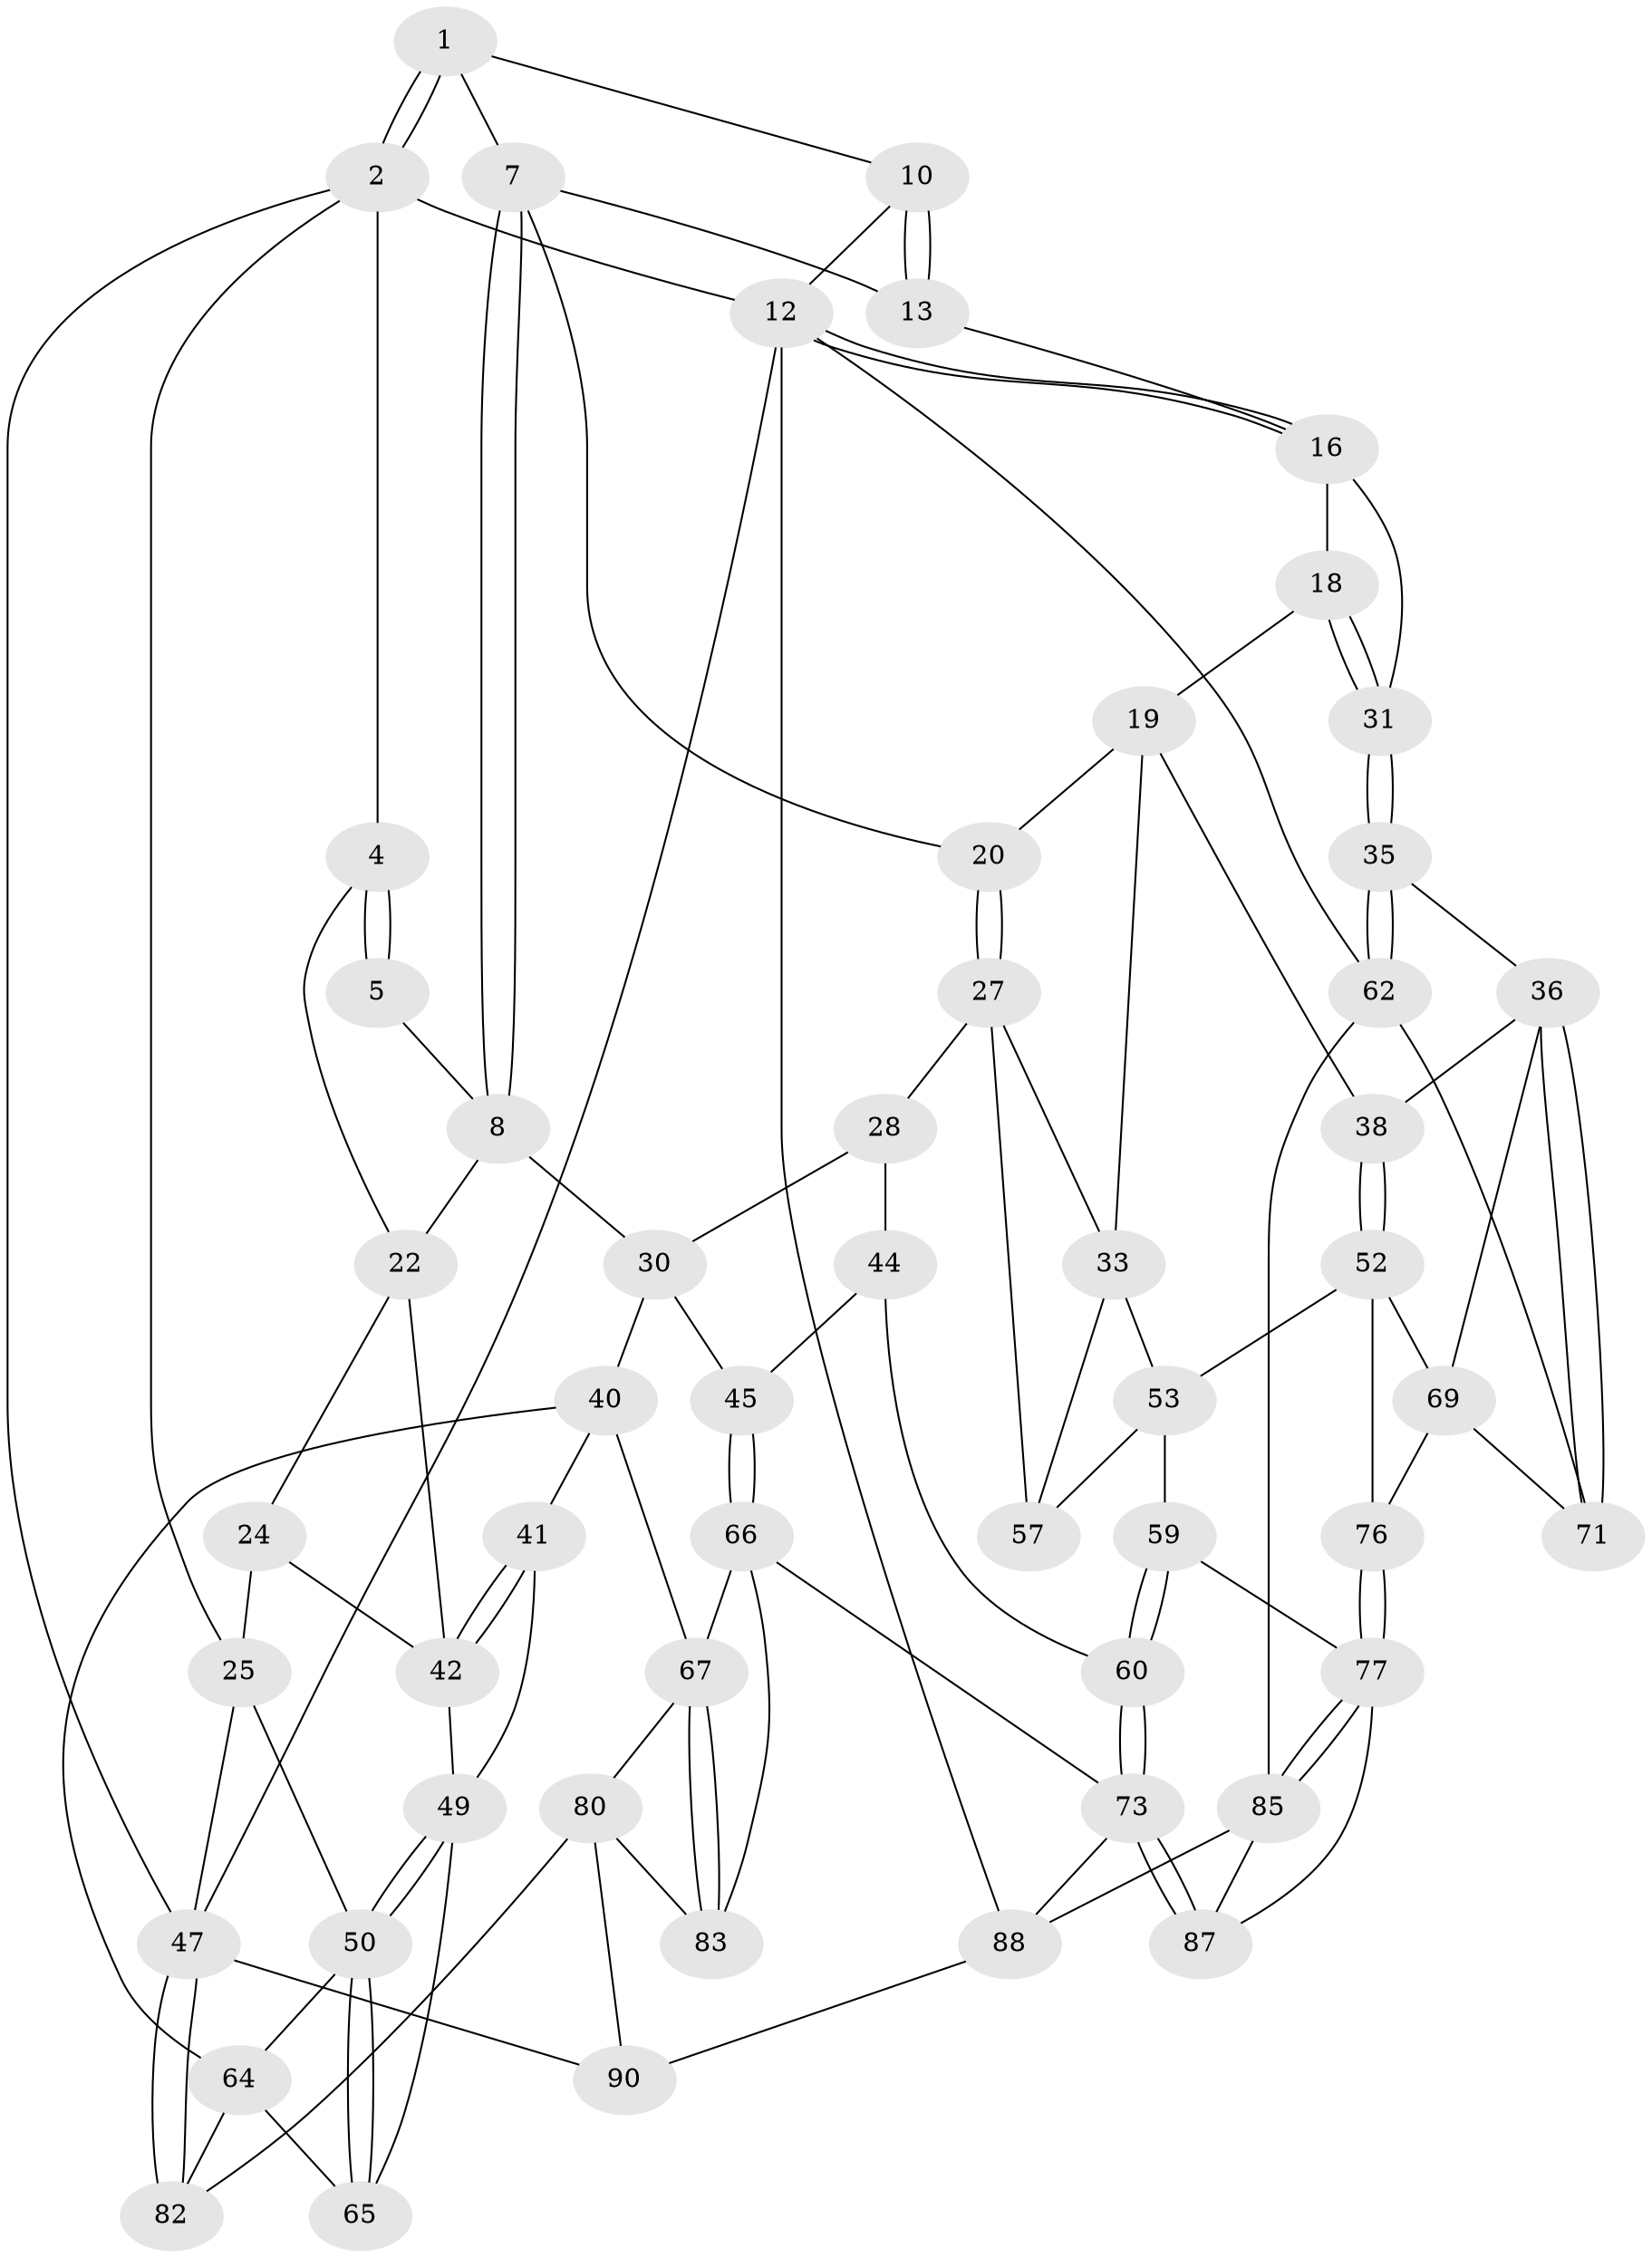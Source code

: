 // Generated by graph-tools (version 1.1) at 2025/52/02/27/25 19:52:37]
// undirected, 54 vertices, 119 edges
graph export_dot {
graph [start="1"]
  node [color=gray90,style=filled];
  1 [pos="+0.4303405453229096+0",super="+6"];
  2 [pos="+0+0",super="+3"];
  4 [pos="+0.1473184667375247+0.17792602774709682",super="+21"];
  5 [pos="+0.36372558189204807+0",super="+9"];
  7 [pos="+0.5766253343319756+0.21004551811758898",super="+14"];
  8 [pos="+0.4237084980558766+0.2635016491185696",super="+26"];
  10 [pos="+0.7892753433126206+0",super="+11"];
  12 [pos="+1+0",super="+61"];
  13 [pos="+0.6920930006821167+0.17904298652612705",super="+15"];
  16 [pos="+1+0.12031955351811591",super="+17"];
  18 [pos="+0.8876376975256641+0.34223185861229877"];
  19 [pos="+0.8852129956654299+0.3441584043852319",super="+32"];
  20 [pos="+0.6376551058707853+0.3036932301935583"];
  22 [pos="+0.20250703975383413+0.40078293021820244",super="+23"];
  24 [pos="+0+0.25426266138343845"];
  25 [pos="+0+0.19264777633244395",super="+46"];
  27 [pos="+0.630560402300171+0.4689057865183271",super="+34"];
  28 [pos="+0.5956357471707416+0.4850141977387892",super="+29"];
  30 [pos="+0.41188516066331604+0.46352113044306625",super="+39"];
  31 [pos="+1+0.3208128322152626"];
  33 [pos="+0.7762888052563106+0.49559781790048674",super="+54"];
  35 [pos="+1+0.5549072888445763"];
  36 [pos="+1+0.5873814502767193",super="+37"];
  38 [pos="+0.8948315260149182+0.5631751055201097"];
  40 [pos="+0.265082581405211+0.5783376557176786",super="+63"];
  41 [pos="+0.1877590699792176+0.5215532062782875"];
  42 [pos="+0.1588289187501081+0.4886915095013307",super="+43"];
  44 [pos="+0.4590319114826761+0.6477568865488053",super="+56"];
  45 [pos="+0.35115975516919384+0.6566250189595405"];
  47 [pos="+0+1",super="+48"];
  49 [pos="+0.10441050504177306+0.5234646345553856",super="+55"];
  50 [pos="+0+0.6194784685831871",super="+51"];
  52 [pos="+0.8070528367895569+0.6731038743232843",super="+70"];
  53 [pos="+0.7806715996242415+0.6771252955156487",super="+58"];
  57 [pos="+0.6734092590480306+0.5628598323824965"];
  59 [pos="+0.6548512015772875+0.7690269313237292"];
  60 [pos="+0.5882982071651578+0.8122573968468977"];
  62 [pos="+1+0.870062340656181",super="+84"];
  64 [pos="+0.14378235547149215+0.7002615823319125",super="+79"];
  65 [pos="+0.1343917024189401+0.691108827340415"];
  66 [pos="+0.324365922027236+0.7714467146438696",super="+75"];
  67 [pos="+0.1926742227382238+0.7229637413392339",super="+68"];
  69 [pos="+0.9236722650295908+0.7174247688320553",super="+72"];
  71 [pos="+0.9645576246261383+0.8095786055534303"];
  73 [pos="+0.5301322010068948+0.9506212439045296",super="+74"];
  76 [pos="+0.8457076764529345+0.7825687102869886"];
  77 [pos="+0.8230908015231598+0.8077846004254581",super="+78"];
  80 [pos="+0.1227731858453141+0.8736362534969514",super="+81"];
  82 [pos="+0.09004054847681067+0.8711809207655904"];
  83 [pos="+0.21860485731745177+0.8553140070280848"];
  85 [pos="+0.9553582723857768+0.8480782639741219",super="+86"];
  87 [pos="+0.8516240375090243+0.9276444554551219"];
  88 [pos="+1+1",super="+89"];
  90 [pos="+0.2928580400239801+1"];
  1 -- 2;
  1 -- 2;
  1 -- 10;
  1 -- 7;
  2 -- 12;
  2 -- 47;
  2 -- 25;
  2 -- 4;
  4 -- 5 [weight=2];
  4 -- 5;
  4 -- 22;
  5 -- 8;
  7 -- 8;
  7 -- 8;
  7 -- 20;
  7 -- 13;
  8 -- 22;
  8 -- 30;
  10 -- 13 [weight=2];
  10 -- 13;
  10 -- 12;
  12 -- 16;
  12 -- 16;
  12 -- 88;
  12 -- 62;
  12 -- 47;
  13 -- 16;
  16 -- 31;
  16 -- 18;
  18 -- 19;
  18 -- 31;
  18 -- 31;
  19 -- 20;
  19 -- 33;
  19 -- 38;
  20 -- 27;
  20 -- 27;
  22 -- 24;
  22 -- 42;
  24 -- 25;
  24 -- 42;
  25 -- 50;
  25 -- 47;
  27 -- 28;
  27 -- 33;
  27 -- 57;
  28 -- 44 [weight=2];
  28 -- 30;
  30 -- 40;
  30 -- 45;
  31 -- 35;
  31 -- 35;
  33 -- 53;
  33 -- 57;
  35 -- 36;
  35 -- 62;
  35 -- 62;
  36 -- 71;
  36 -- 71;
  36 -- 69;
  36 -- 38;
  38 -- 52;
  38 -- 52;
  40 -- 41;
  40 -- 67;
  40 -- 64;
  41 -- 42;
  41 -- 42;
  41 -- 49;
  42 -- 49;
  44 -- 45;
  44 -- 60;
  45 -- 66;
  45 -- 66;
  47 -- 82;
  47 -- 82;
  47 -- 90;
  49 -- 50;
  49 -- 50;
  49 -- 65;
  50 -- 65;
  50 -- 65;
  50 -- 64;
  52 -- 53;
  52 -- 69;
  52 -- 76;
  53 -- 57;
  53 -- 59;
  59 -- 60;
  59 -- 60;
  59 -- 77;
  60 -- 73;
  60 -- 73;
  62 -- 85;
  62 -- 71;
  64 -- 65;
  64 -- 82;
  66 -- 67;
  66 -- 73;
  66 -- 83;
  67 -- 83;
  67 -- 83;
  67 -- 80;
  69 -- 76;
  69 -- 71;
  73 -- 87;
  73 -- 87;
  73 -- 88;
  76 -- 77;
  76 -- 77;
  77 -- 85;
  77 -- 85;
  77 -- 87;
  80 -- 83;
  80 -- 82;
  80 -- 90;
  85 -- 88;
  85 -- 87;
  88 -- 90;
}
